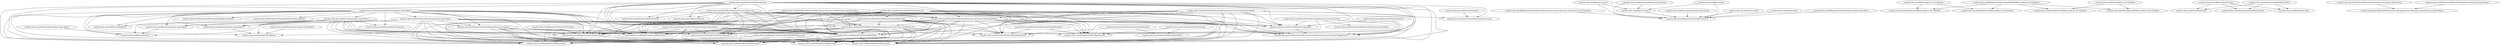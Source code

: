 digraph G {
  "org.jfree.data.time$Year#compareTo(java.lang.Object)" -> "org.jfree.data.time$Year#getYear()";
  "org.jfree.data.time$TimePeriodValues#getTimePeriod(int)" -> "org.jfree.data.time$TimePeriodValue#getPeriod()";
  "org.jfree.data.time$TimePeriodValues#getTimePeriod(int)" -> "org.jfree.data.time$TimePeriodValues#getDataItem(int)";
  "org.jfree.data.time$TimePeriodValues#recalculateBounds()" -> "org.jfree.data.time$Day#getLastMillisecond()";
  "org.jfree.data.time$TimePeriodValues#recalculateBounds()" -> "org.jfree.data.time$TimePeriodValue#getPeriod()";
  "org.jfree.data.time$TimePeriodValues#recalculateBounds()" -> "org.jfree.data.time$SimpleTimePeriod#getStart()";
  "org.jfree.data.time$TimePeriodValues#recalculateBounds()" -> "org.jfree.data.time$Year#getFirstMillisecond()";
  "org.jfree.data.time$TimePeriodValues#recalculateBounds()" -> "org.jfree.data.time$SimpleTimePeriod#getEnd()";
  "org.jfree.data.time$TimePeriodValues#recalculateBounds()" -> "org.jfree.data.time$RegularTimePeriod#getStart()";
  "org.jfree.data.time$TimePeriodValues#recalculateBounds()" -> "org.jfree.data.time$Day#getFirstMillisecond()";
  "org.jfree.data.time$TimePeriodValues#recalculateBounds()" -> "org.jfree.data.time$Year#getLastMillisecond()";
  "org.jfree.data.time$TimePeriodValues#recalculateBounds()" -> "org.jfree.data.time$RegularTimePeriod#getEnd()";
  "org.jfree.data.time$TimePeriodValues#recalculateBounds()" -> "org.jfree.data.time$TimePeriodValues#getDataItem(int)";
  "org.jfree.data.time$TimePeriodValues#recalculateBounds()" -> "org.jfree.data.time$TimePeriodValues#updateBounds(org.jfree.data.time.TimePeriod,int)";
  "org.jfree.data.time$RegularTimePeriod#getStart()" -> "org.jfree.data.time$Year#getFirstMillisecond()";
  "org.jfree.data.time$RegularTimePeriod#getStart()" -> "org.jfree.data.time$Day#getFirstMillisecond()";
  "org.jfree.data.time$RegularTimePeriod#getEnd()" -> "org.jfree.data.time$Day#getLastMillisecond()";
  "org.jfree.data.time$RegularTimePeriod#getEnd()" -> "org.jfree.data.time$Year#getLastMillisecond()";
  "org.jfree.data.time$TimePeriodValues#updateBounds(org.jfree.data.time.TimePeriod,int)" -> "org.jfree.data.time$Day#getLastMillisecond()";
  "org.jfree.data.time$TimePeriodValues#updateBounds(org.jfree.data.time.TimePeriod,int)" -> "org.jfree.data.time$TimePeriodValue#getPeriod()";
  "org.jfree.data.time$TimePeriodValues#updateBounds(org.jfree.data.time.TimePeriod,int)" -> "org.jfree.data.time$SimpleTimePeriod#getStart()";
  "org.jfree.data.time$TimePeriodValues#updateBounds(org.jfree.data.time.TimePeriod,int)" -> "org.jfree.data.time$Year#getFirstMillisecond()";
  "org.jfree.data.time$TimePeriodValues#updateBounds(org.jfree.data.time.TimePeriod,int)" -> "org.jfree.data.time$SimpleTimePeriod#getEnd()";
  "org.jfree.data.time$TimePeriodValues#updateBounds(org.jfree.data.time.TimePeriod,int)" -> "org.jfree.data.time$RegularTimePeriod#getStart()";
  "org.jfree.data.time$TimePeriodValues#updateBounds(org.jfree.data.time.TimePeriod,int)" -> "org.jfree.data.time$Day#getFirstMillisecond()";
  "org.jfree.data.time$TimePeriodValues#updateBounds(org.jfree.data.time.TimePeriod,int)" -> "org.jfree.data.time$Year#getLastMillisecond()";
  "org.jfree.data.time$TimePeriodValues#updateBounds(org.jfree.data.time.TimePeriod,int)" -> "org.jfree.data.time$RegularTimePeriod#getEnd()";
  "org.jfree.data.time$TimePeriodValues#updateBounds(org.jfree.data.time.TimePeriod,int)" -> "org.jfree.data.time$TimePeriodValues#getDataItem(int)";
  "org.jfree.data.time$TimePeriodValues#delete(int,int)" -> "org.jfree.data.time$Day#getLastMillisecond()";
  "org.jfree.data.time$TimePeriodValues#delete(int,int)" -> "org.jfree.data.time$TimePeriodValues#recalculateBounds()";
  "org.jfree.data.time$TimePeriodValues#delete(int,int)" -> "org.jfree.data.time$TimePeriodValue#getPeriod()";
  "org.jfree.data.time$TimePeriodValues#delete(int,int)" -> "org.jfree.data.general$Series#fireSeriesChanged()";
  "org.jfree.data.time$TimePeriodValues#delete(int,int)" -> "org.jfree.data.time$SimpleTimePeriod#getStart()";
  "org.jfree.data.time$TimePeriodValues#delete(int,int)" -> "org.jfree.data.time$Year#getFirstMillisecond()";
  "org.jfree.data.time$TimePeriodValues#delete(int,int)" -> "org.jfree.data.time$SimpleTimePeriod#getEnd()";
  "org.jfree.data.time$TimePeriodValues#delete(int,int)" -> "org.jfree.data.time$RegularTimePeriod#getStart()";
  "org.jfree.data.time$TimePeriodValues#delete(int,int)" -> "org.jfree.data.general$Series#notifyListeners(org.jfree.data.general.SeriesChangeEvent)";
  "org.jfree.data.time$TimePeriodValues#delete(int,int)" -> "org.jfree.data.time$Day#getFirstMillisecond()";
  "org.jfree.data.time$TimePeriodValues#delete(int,int)" -> "org.jfree.data.time$Year#getLastMillisecond()";
  "org.jfree.data.time$TimePeriodValues#delete(int,int)" -> "org.jfree.data.time$RegularTimePeriod#getEnd()";
  "org.jfree.data.time$TimePeriodValues#delete(int,int)" -> "org.jfree.data.time$TimePeriodValues#getDataItem(int)";
  "org.jfree.data.time$TimePeriodValues#delete(int,int)" -> "org.jfree.data.time$TimePeriodValues#updateBounds(org.jfree.data.time.TimePeriod,int)";
  "org.jfree.data.general$Series#fireSeriesChanged()" -> "org.jfree.data.general$Series#notifyListeners(org.jfree.data.general.SeriesChangeEvent)";
  "org.jfree.data.time$TimePeriodValues#createCopy(int,int)" -> "org.jfree.data.time$Day#getLastMillisecond()";
  "org.jfree.data.time$TimePeriodValues#createCopy(int,int)" -> "org.jfree.data.time$TimePeriodValue#getPeriod()";
  "org.jfree.data.time$TimePeriodValues#createCopy(int,int)" -> "org.jfree.data.general$Series#fireSeriesChanged()";
  "org.jfree.data.time$TimePeriodValues#createCopy(int,int)" -> "org.jfree.data.time$SimpleTimePeriod#getStart()";
  "org.jfree.data.time$TimePeriodValues#createCopy(int,int)" -> "org.jfree.data.time$Year#getFirstMillisecond()";
  "org.jfree.data.time$TimePeriodValues#createCopy(int,int)" -> "org.jfree.data.time$SimpleTimePeriod#getEnd()";
  "org.jfree.data.time$TimePeriodValues#createCopy(int,int)" -> "org.jfree.data.time$RegularTimePeriod#getStart()";
  "org.jfree.data.time$TimePeriodValues#createCopy(int,int)" -> "org.jfree.data.time$TimePeriodValues#add(org.jfree.data.time.TimePeriodValue)";
  "org.jfree.data.time$TimePeriodValues#createCopy(int,int)" -> "org.jfree.data.general$Series#notifyListeners(org.jfree.data.general.SeriesChangeEvent)";
  "org.jfree.data.time$TimePeriodValues#createCopy(int,int)" -> "org.jfree.data.time$Day#getFirstMillisecond()";
  "org.jfree.data.time$TimePeriodValues#createCopy(int,int)" -> "org.jfree.data.time$Year#getLastMillisecond()";
  "org.jfree.data.time$TimePeriodValues#createCopy(int,int)" -> "org.jfree.data.time$TimePeriodValue#clone()";
  "org.jfree.data.time$TimePeriodValues#createCopy(int,int)" -> "org.jfree.data.general$Series#clone()";
  "org.jfree.data.time$TimePeriodValues#createCopy(int,int)" -> "org.jfree.data.time$RegularTimePeriod#getEnd()";
  "org.jfree.data.time$TimePeriodValues#createCopy(int,int)" -> "org.jfree.data.time$TimePeriodValues#getDataItem(int)";
  "org.jfree.data.time$TimePeriodValues#createCopy(int,int)" -> "org.jfree.data.time$TimePeriodValues#updateBounds(org.jfree.data.time.TimePeriod,int)";
  "org.jfree.data.time$TimePeriodValues#add(org.jfree.data.time.TimePeriodValue)" -> "org.jfree.data.time$Day#getLastMillisecond()";
  "org.jfree.data.time$TimePeriodValues#add(org.jfree.data.time.TimePeriodValue)" -> "org.jfree.data.time$TimePeriodValue#getPeriod()";
  "org.jfree.data.time$TimePeriodValues#add(org.jfree.data.time.TimePeriodValue)" -> "org.jfree.data.general$Series#fireSeriesChanged()";
  "org.jfree.data.time$TimePeriodValues#add(org.jfree.data.time.TimePeriodValue)" -> "org.jfree.data.time$SimpleTimePeriod#getStart()";
  "org.jfree.data.time$TimePeriodValues#add(org.jfree.data.time.TimePeriodValue)" -> "org.jfree.data.time$Year#getFirstMillisecond()";
  "org.jfree.data.time$TimePeriodValues#add(org.jfree.data.time.TimePeriodValue)" -> "org.jfree.data.time$SimpleTimePeriod#getEnd()";
  "org.jfree.data.time$TimePeriodValues#add(org.jfree.data.time.TimePeriodValue)" -> "org.jfree.data.time$RegularTimePeriod#getStart()";
  "org.jfree.data.time$TimePeriodValues#add(org.jfree.data.time.TimePeriodValue)" -> "org.jfree.data.general$Series#notifyListeners(org.jfree.data.general.SeriesChangeEvent)";
  "org.jfree.data.time$TimePeriodValues#add(org.jfree.data.time.TimePeriodValue)" -> "org.jfree.data.time$Day#getFirstMillisecond()";
  "org.jfree.data.time$TimePeriodValues#add(org.jfree.data.time.TimePeriodValue)" -> "org.jfree.data.time$Year#getLastMillisecond()";
  "org.jfree.data.time$TimePeriodValues#add(org.jfree.data.time.TimePeriodValue)" -> "org.jfree.data.time$RegularTimePeriod#getEnd()";
  "org.jfree.data.time$TimePeriodValues#add(org.jfree.data.time.TimePeriodValue)" -> "org.jfree.data.time$TimePeriodValues#getDataItem(int)";
  "org.jfree.data.time$TimePeriodValues#add(org.jfree.data.time.TimePeriodValue)" -> "org.jfree.data.time$TimePeriodValues#updateBounds(org.jfree.data.time.TimePeriod,int)";
  "org.jfree.data.time$Year#equals(java.lang.Object)" -> "org.jfree.data.time$Year#getYear()";
  "org.jfree.data.time$RegularTimePeriod#createInstance(java.lang.Class,java.util.Date,java.util.TimeZone)" -> "org.jfree.data.time$RegularTimePeriod#<clinit>()";
  "org.jfree.data.time$Day#peg(java.util.Calendar)" -> "org.jfree.data.time$Day#getLastMillisecond(java.util.Calendar)";
  "org.jfree.data.time$Day#peg(java.util.Calendar)" -> "org.jfree.data.time$Day#getFirstMillisecond(java.util.Calendar)";
  "org.jfree.data.time$Day#previous()" -> "org.jfree.data.time$Day#<clinit>()";
  "org.jfree.data.time$Day#previous()" -> "org.jfree.data.time$RegularTimePeriod#<clinit>()";
  "org.jfree.data.time$Day#<clinit>()" -> "org.jfree.data.time$RegularTimePeriod#<clinit>()";
  "org.jfree.data.time$SimpleTimePeriod#compareTo(java.lang.Object)" -> "org.jfree.data.time$Day#getLastMillisecond()";
  "org.jfree.data.time$SimpleTimePeriod#compareTo(java.lang.Object)" -> "org.jfree.data.time$SimpleTimePeriod#getStart()";
  "org.jfree.data.time$SimpleTimePeriod#compareTo(java.lang.Object)" -> "org.jfree.data.time$Year#getFirstMillisecond()";
  "org.jfree.data.time$SimpleTimePeriod#compareTo(java.lang.Object)" -> "org.jfree.data.time$SimpleTimePeriod#getEnd()";
  "org.jfree.data.time$SimpleTimePeriod#compareTo(java.lang.Object)" -> "org.jfree.data.time$RegularTimePeriod#getStart()";
  "org.jfree.data.time$SimpleTimePeriod#compareTo(java.lang.Object)" -> "org.jfree.data.time$Day#getFirstMillisecond()";
  "org.jfree.data.time$SimpleTimePeriod#compareTo(java.lang.Object)" -> "org.jfree.data.time$Year#getLastMillisecond()";
  "org.jfree.data.time$SimpleTimePeriod#compareTo(java.lang.Object)" -> "org.jfree.data.time$RegularTimePeriod#getEnd()";
  "org.jfree.data.time$RegularTimePeriod#toString()" -> "org.jfree.data.time$Year#getFirstMillisecond()";
  "org.jfree.data.time$RegularTimePeriod#toString()" -> "org.jfree.data.time$RegularTimePeriod#getStart()";
  "org.jfree.data.time$RegularTimePeriod#toString()" -> "org.jfree.data.time$Day#getFirstMillisecond()";
  "org.jfree.data.time$Day#parseDay(java.lang.String)" -> "org.jfree.data.time$Day#<clinit>()";
  "org.jfree.data.time$Day#parseDay(java.lang.String)" -> "org.jfree.data.time$RegularTimePeriod#<clinit>()";
  "org.jfree.data.time$TimePeriodValues#equals(java.lang.Object)" -> "org.jfree.data.time$Day#getLastMillisecond()";
  "org.jfree.data.time$TimePeriodValues#equals(java.lang.Object)" -> "org.jfree.data.time$TimePeriodValues#getRangeDescription()";
  "org.jfree.data.time$TimePeriodValues#equals(java.lang.Object)" -> "org.jfree.data.time$Year#equals(java.lang.Object)";
  "org.jfree.data.time$TimePeriodValues#equals(java.lang.Object)" -> "org.jfree.data.general$Series#getDescription()";
  "org.jfree.data.time$TimePeriodValues#equals(java.lang.Object)" -> "org.jfree.data.time$SimpleTimePeriod#getStart()";
  "org.jfree.data.time$TimePeriodValues#equals(java.lang.Object)" -> "org.jfree.data.time$TimePeriodValues#getDomainDescription()";
  "org.jfree.data.time$TimePeriodValues#equals(java.lang.Object)" -> "org.jfree.data.time$Year#getFirstMillisecond()";
  "org.jfree.data.time$TimePeriodValues#equals(java.lang.Object)" -> "org.jfree.data.time$SimpleTimePeriod#getEnd()";
  "org.jfree.data.time$TimePeriodValues#equals(java.lang.Object)" -> "org.jfree.data.time$SimpleTimePeriod#equals(java.lang.Object)";
  "org.jfree.data.time$TimePeriodValues#equals(java.lang.Object)" -> "org.jfree.data.time$RegularTimePeriod#getStart()";
  "org.jfree.data.time$TimePeriodValues#equals(java.lang.Object)" -> "org.jfree.data.time$TimePeriodValues#getItemCount()";
  "org.jfree.data.time$TimePeriodValues#equals(java.lang.Object)" -> "org.jfree.data.time$Day#equals(java.lang.Object)";
  "org.jfree.data.time$TimePeriodValues#equals(java.lang.Object)" -> "org.jfree.data.time$Day#getSerialDate()";
  "org.jfree.data.time$TimePeriodValues#equals(java.lang.Object)" -> "org.jfree.data.general$Series#getKey()";
  "org.jfree.data.time$TimePeriodValues#equals(java.lang.Object)" -> "org.jfree.data.time$Year#getYear()";
  "org.jfree.data.time$TimePeriodValues#equals(java.lang.Object)" -> "org.jfree.data.time$Day#getFirstMillisecond()";
  "org.jfree.data.time$TimePeriodValues#equals(java.lang.Object)" -> "org.jfree.data.time$Year#getLastMillisecond()";
  "org.jfree.data.time$TimePeriodValues#equals(java.lang.Object)" -> "org.jfree.data.general$Series#equals(java.lang.Object)";
  "org.jfree.data.time$TimePeriodValues#equals(java.lang.Object)" -> "org.jfree.data.time$TimePeriodValue#equals(java.lang.Object)";
  "org.jfree.data.time$TimePeriodValues#equals(java.lang.Object)" -> "org.jfree.data.time$RegularTimePeriod#getEnd()";
  "org.jfree.data.time$TimePeriodValues#equals(java.lang.Object)" -> "org.jfree.data.time$TimePeriodValues#getDataItem(int)";
  "org.jfree.data.time$SimpleTimePeriod#equals(java.lang.Object)" -> "org.jfree.data.time$Day#getLastMillisecond()";
  "org.jfree.data.time$SimpleTimePeriod#equals(java.lang.Object)" -> "org.jfree.data.time$SimpleTimePeriod#getStart()";
  "org.jfree.data.time$SimpleTimePeriod#equals(java.lang.Object)" -> "org.jfree.data.time$Year#getFirstMillisecond()";
  "org.jfree.data.time$SimpleTimePeriod#equals(java.lang.Object)" -> "org.jfree.data.time$SimpleTimePeriod#getEnd()";
  "org.jfree.data.time$SimpleTimePeriod#equals(java.lang.Object)" -> "org.jfree.data.time$RegularTimePeriod#getStart()";
  "org.jfree.data.time$SimpleTimePeriod#equals(java.lang.Object)" -> "org.jfree.data.time$Day#getFirstMillisecond()";
  "org.jfree.data.time$SimpleTimePeriod#equals(java.lang.Object)" -> "org.jfree.data.time$Year#getLastMillisecond()";
  "org.jfree.data.time$SimpleTimePeriod#equals(java.lang.Object)" -> "org.jfree.data.time$RegularTimePeriod#getEnd()";
  "org.jfree.data.time$Day#equals(java.lang.Object)" -> "org.jfree.data.time$Day#getSerialDate()";
  "org.jfree.data.general$Series#equals(java.lang.Object)" -> "org.jfree.data.time$Day#getLastMillisecond()";
  "org.jfree.data.general$Series#equals(java.lang.Object)" -> "org.jfree.data.time$Year#equals(java.lang.Object)";
  "org.jfree.data.general$Series#equals(java.lang.Object)" -> "org.jfree.data.general$Series#getDescription()";
  "org.jfree.data.general$Series#equals(java.lang.Object)" -> "org.jfree.data.time$SimpleTimePeriod#getStart()";
  "org.jfree.data.general$Series#equals(java.lang.Object)" -> "org.jfree.data.time$Year#getFirstMillisecond()";
  "org.jfree.data.general$Series#equals(java.lang.Object)" -> "org.jfree.data.time$SimpleTimePeriod#getEnd()";
  "org.jfree.data.general$Series#equals(java.lang.Object)" -> "org.jfree.data.time$SimpleTimePeriod#equals(java.lang.Object)";
  "org.jfree.data.general$Series#equals(java.lang.Object)" -> "org.jfree.data.time$RegularTimePeriod#getStart()";
  "org.jfree.data.general$Series#equals(java.lang.Object)" -> "org.jfree.data.time$Day#equals(java.lang.Object)";
  "org.jfree.data.general$Series#equals(java.lang.Object)" -> "org.jfree.data.time$Day#getSerialDate()";
  "org.jfree.data.general$Series#equals(java.lang.Object)" -> "org.jfree.data.general$Series#getKey()";
  "org.jfree.data.general$Series#equals(java.lang.Object)" -> "org.jfree.data.time$Year#getYear()";
  "org.jfree.data.general$Series#equals(java.lang.Object)" -> "org.jfree.data.time$Day#getFirstMillisecond()";
  "org.jfree.data.general$Series#equals(java.lang.Object)" -> "org.jfree.data.time$Year#getLastMillisecond()";
  "org.jfree.data.general$Series#equals(java.lang.Object)" -> "org.jfree.data.time$RegularTimePeriod#getEnd()";
  "org.jfree.data.time$TimePeriodValue#equals(java.lang.Object)" -> "org.jfree.data.time$Day#getLastMillisecond()";
  "org.jfree.data.time$TimePeriodValue#equals(java.lang.Object)" -> "org.jfree.data.time$Year#equals(java.lang.Object)";
  "org.jfree.data.time$TimePeriodValue#equals(java.lang.Object)" -> "org.jfree.data.time$SimpleTimePeriod#getStart()";
  "org.jfree.data.time$TimePeriodValue#equals(java.lang.Object)" -> "org.jfree.data.time$Year#getFirstMillisecond()";
  "org.jfree.data.time$TimePeriodValue#equals(java.lang.Object)" -> "org.jfree.data.time$SimpleTimePeriod#getEnd()";
  "org.jfree.data.time$TimePeriodValue#equals(java.lang.Object)" -> "org.jfree.data.time$SimpleTimePeriod#equals(java.lang.Object)";
  "org.jfree.data.time$TimePeriodValue#equals(java.lang.Object)" -> "org.jfree.data.time$RegularTimePeriod#getStart()";
  "org.jfree.data.time$TimePeriodValue#equals(java.lang.Object)" -> "org.jfree.data.time$Day#equals(java.lang.Object)";
  "org.jfree.data.time$TimePeriodValue#equals(java.lang.Object)" -> "org.jfree.data.time$Day#getSerialDate()";
  "org.jfree.data.time$TimePeriodValue#equals(java.lang.Object)" -> "org.jfree.data.time$Year#getYear()";
  "org.jfree.data.time$TimePeriodValue#equals(java.lang.Object)" -> "org.jfree.data.time$Day#getFirstMillisecond()";
  "org.jfree.data.time$TimePeriodValue#equals(java.lang.Object)" -> "org.jfree.data.time$Year#getLastMillisecond()";
  "org.jfree.data.time$TimePeriodValue#equals(java.lang.Object)" -> "org.jfree.data.time$RegularTimePeriod#getEnd()";
  "org.jfree.data.general$Series#hashCode()" -> "org.jfree.data.time$Year#hashCode()";
  "org.jfree.data.general$Series#hashCode()" -> "org.jfree.data.time$SimpleTimePeriod#hashCode()";
  "org.jfree.data.general$Series#hashCode()" -> "org.jfree.data.time$Day#hashCode()";
  "org.jfree.data.time$TimePeriodValues#getValue(int)" -> "org.jfree.data.time$TimePeriodValue#getValue()";
  "org.jfree.data.time$TimePeriodValues#getValue(int)" -> "org.jfree.data.time$TimePeriodValues#getDataItem(int)";
  "org.jfree.data.time$TimePeriodValues#clone()" -> "org.jfree.data.time$Day#getLastMillisecond()";
  "org.jfree.data.time$TimePeriodValues#clone()" -> "org.jfree.data.time$TimePeriodValues#createCopy(int,int)";
  "org.jfree.data.time$TimePeriodValues#clone()" -> "org.jfree.data.time$TimePeriodValue#getPeriod()";
  "org.jfree.data.time$TimePeriodValues#clone()" -> "org.jfree.data.general$Series#fireSeriesChanged()";
  "org.jfree.data.time$TimePeriodValues#clone()" -> "org.jfree.data.time$SimpleTimePeriod#getStart()";
  "org.jfree.data.time$TimePeriodValues#clone()" -> "org.jfree.data.time$Year#getFirstMillisecond()";
  "org.jfree.data.time$TimePeriodValues#clone()" -> "org.jfree.data.time$SimpleTimePeriod#getEnd()";
  "org.jfree.data.time$TimePeriodValues#clone()" -> "org.jfree.data.time$RegularTimePeriod#getStart()";
  "org.jfree.data.time$TimePeriodValues#clone()" -> "org.jfree.data.time$TimePeriodValues#getItemCount()";
  "org.jfree.data.time$TimePeriodValues#clone()" -> "org.jfree.data.time$TimePeriodValues#add(org.jfree.data.time.TimePeriodValue)";
  "org.jfree.data.time$TimePeriodValues#clone()" -> "org.jfree.data.general$Series#notifyListeners(org.jfree.data.general.SeriesChangeEvent)";
  "org.jfree.data.time$TimePeriodValues#clone()" -> "org.jfree.data.time$Day#getFirstMillisecond()";
  "org.jfree.data.time$TimePeriodValues#clone()" -> "org.jfree.data.time$Year#getLastMillisecond()";
  "org.jfree.data.time$TimePeriodValues#clone()" -> "org.jfree.data.time$TimePeriodValue#clone()";
  "org.jfree.data.time$TimePeriodValues#clone()" -> "org.jfree.data.general$Series#clone()";
  "org.jfree.data.time$TimePeriodValues#clone()" -> "org.jfree.data.time$RegularTimePeriod#getEnd()";
  "org.jfree.data.time$TimePeriodValues#clone()" -> "org.jfree.data.time$TimePeriodValues#getDataItem(int)";
  "org.jfree.data.time$TimePeriodValues#clone()" -> "org.jfree.data.time$TimePeriodValues#updateBounds(org.jfree.data.time.TimePeriod,int)";
  "org.jfree.data.time$TimePeriodValues#update(int,java.lang.Number)" -> "org.jfree.data.general$Series#fireSeriesChanged()";
  "org.jfree.data.time$TimePeriodValues#update(int,java.lang.Number)" -> "org.jfree.data.general$Series#notifyListeners(org.jfree.data.general.SeriesChangeEvent)";
  "org.jfree.data.time$TimePeriodValues#update(int,java.lang.Number)" -> "org.jfree.data.time$TimePeriodValue#setValue(java.lang.Number)";
  "org.jfree.data.time$TimePeriodValues#update(int,java.lang.Number)" -> "org.jfree.data.time$TimePeriodValues#getDataItem(int)";
  "org.jfree.data.time$RegularTimePeriod#getMiddleMillisecond()" -> "org.jfree.data.time$Day#getLastMillisecond()";
  "org.jfree.data.time$RegularTimePeriod#getMiddleMillisecond()" -> "org.jfree.data.time$Year#getFirstMillisecond()";
  "org.jfree.data.time$RegularTimePeriod#getMiddleMillisecond()" -> "org.jfree.data.time$Day#getFirstMillisecond()";
  "org.jfree.data.time$RegularTimePeriod#getMiddleMillisecond()" -> "org.jfree.data.time$Year#getLastMillisecond()";
  "org.jfree.data.time$Year#parseYear(java.lang.String)" -> "org.jfree.data.time$RegularTimePeriod#<clinit>()";
  "org.jfree.data.time$Day#next()" -> "org.jfree.data.time$Day#<clinit>()";
  "org.jfree.data.time$Day#next()" -> "org.jfree.data.time$RegularTimePeriod#<clinit>()";
  "org.jfree.data.time$TimePeriodValues#add(org.jfree.data.time.TimePeriod,java.lang.Number)" -> "org.jfree.data.time$Day#getLastMillisecond()";
  "org.jfree.data.time$TimePeriodValues#add(org.jfree.data.time.TimePeriod,java.lang.Number)" -> "org.jfree.data.time$TimePeriodValue#getPeriod()";
  "org.jfree.data.time$TimePeriodValues#add(org.jfree.data.time.TimePeriod,java.lang.Number)" -> "org.jfree.data.general$Series#fireSeriesChanged()";
  "org.jfree.data.time$TimePeriodValues#add(org.jfree.data.time.TimePeriod,java.lang.Number)" -> "org.jfree.data.time$SimpleTimePeriod#getStart()";
  "org.jfree.data.time$TimePeriodValues#add(org.jfree.data.time.TimePeriod,java.lang.Number)" -> "org.jfree.data.time$Year#getFirstMillisecond()";
  "org.jfree.data.time$TimePeriodValues#add(org.jfree.data.time.TimePeriod,java.lang.Number)" -> "org.jfree.data.time$SimpleTimePeriod#getEnd()";
  "org.jfree.data.time$TimePeriodValues#add(org.jfree.data.time.TimePeriod,java.lang.Number)" -> "org.jfree.data.time$RegularTimePeriod#getStart()";
  "org.jfree.data.time$TimePeriodValues#add(org.jfree.data.time.TimePeriod,java.lang.Number)" -> "org.jfree.data.time$TimePeriodValues#add(org.jfree.data.time.TimePeriodValue)";
  "org.jfree.data.time$TimePeriodValues#add(org.jfree.data.time.TimePeriod,java.lang.Number)" -> "org.jfree.data.general$Series#notifyListeners(org.jfree.data.general.SeriesChangeEvent)";
  "org.jfree.data.time$TimePeriodValues#add(org.jfree.data.time.TimePeriod,java.lang.Number)" -> "org.jfree.data.time$Day#getFirstMillisecond()";
  "org.jfree.data.time$TimePeriodValues#add(org.jfree.data.time.TimePeriod,java.lang.Number)" -> "org.jfree.data.time$Year#getLastMillisecond()";
  "org.jfree.data.time$TimePeriodValues#add(org.jfree.data.time.TimePeriod,java.lang.Number)" -> "org.jfree.data.time$RegularTimePeriod#getEnd()";
  "org.jfree.data.time$TimePeriodValues#add(org.jfree.data.time.TimePeriod,java.lang.Number)" -> "org.jfree.data.time$TimePeriodValues#getDataItem(int)";
  "org.jfree.data.time$TimePeriodValues#add(org.jfree.data.time.TimePeriod,java.lang.Number)" -> "org.jfree.data.time$TimePeriodValues#updateBounds(org.jfree.data.time.TimePeriod,int)";
  "org.jfree.data.time$TimePeriodValue#toString()" -> "org.jfree.data.time$TimePeriodValue#getPeriod()";
  "org.jfree.data.time$TimePeriodValue#toString()" -> "org.jfree.data.time$TimePeriodValue#getValue()";
  "org.jfree.data.time$TimePeriodValues#add(org.jfree.data.time.TimePeriod,double)" -> "org.jfree.data.time$Day#getLastMillisecond()";
  "org.jfree.data.time$TimePeriodValues#add(org.jfree.data.time.TimePeriod,double)" -> "org.jfree.data.time$TimePeriodValue#getPeriod()";
  "org.jfree.data.time$TimePeriodValues#add(org.jfree.data.time.TimePeriod,double)" -> "org.jfree.data.general$Series#fireSeriesChanged()";
  "org.jfree.data.time$TimePeriodValues#add(org.jfree.data.time.TimePeriod,double)" -> "org.jfree.data.time$SimpleTimePeriod#getStart()";
  "org.jfree.data.time$TimePeriodValues#add(org.jfree.data.time.TimePeriod,double)" -> "org.jfree.data.time$Year#getFirstMillisecond()";
  "org.jfree.data.time$TimePeriodValues#add(org.jfree.data.time.TimePeriod,double)" -> "org.jfree.data.time$SimpleTimePeriod#getEnd()";
  "org.jfree.data.time$TimePeriodValues#add(org.jfree.data.time.TimePeriod,double)" -> "org.jfree.data.time$RegularTimePeriod#getStart()";
  "org.jfree.data.time$TimePeriodValues#add(org.jfree.data.time.TimePeriod,double)" -> "org.jfree.data.time$TimePeriodValues#add(org.jfree.data.time.TimePeriodValue)";
  "org.jfree.data.time$TimePeriodValues#add(org.jfree.data.time.TimePeriod,double)" -> "org.jfree.data.general$Series#notifyListeners(org.jfree.data.general.SeriesChangeEvent)";
  "org.jfree.data.time$TimePeriodValues#add(org.jfree.data.time.TimePeriod,double)" -> "org.jfree.data.time$Day#getFirstMillisecond()";
  "org.jfree.data.time$TimePeriodValues#add(org.jfree.data.time.TimePeriod,double)" -> "org.jfree.data.time$Year#getLastMillisecond()";
  "org.jfree.data.time$TimePeriodValues#add(org.jfree.data.time.TimePeriod,double)" -> "org.jfree.data.time$RegularTimePeriod#getEnd()";
  "org.jfree.data.time$TimePeriodValues#add(org.jfree.data.time.TimePeriod,double)" -> "org.jfree.data.time$TimePeriodValues#getDataItem(int)";
  "org.jfree.data.time$TimePeriodValues#add(org.jfree.data.time.TimePeriod,double)" -> "org.jfree.data.time$TimePeriodValues#updateBounds(org.jfree.data.time.TimePeriod,int)";
  "org.jfree.data.general$Series#setNotify(boolean)" -> "org.jfree.data.general$Series#fireSeriesChanged()";
  "org.jfree.data.general$Series#setNotify(boolean)" -> "org.jfree.data.general$Series#notifyListeners(org.jfree.data.general.SeriesChangeEvent)";
  "org.jfree.data.time$TimePeriodValues#setDomainDescription(java.lang.String)" -> "org.jfree.data.general$Series#firePropertyChange(java.lang.String,java.lang.Object,java.lang.Object)";
  "org.jfree.data.general$Series#isEmpty()" -> "org.jfree.data.time$TimePeriodValues#getItemCount()";
  "org.jfree.data.time$Year#previous()" -> "org.jfree.data.time$RegularTimePeriod#<clinit>()";
  "org.jfree.data.time$Day#compareTo(java.lang.Object)" -> "org.jfree.data.time$Day#getSerialDate()";
  "org.jfree.data.time$TimePeriodValues#setRangeDescription(java.lang.String)" -> "org.jfree.data.general$Series#firePropertyChange(java.lang.String,java.lang.Object,java.lang.Object)";
  "org.jfree.data.time$TimePeriodValue#hashCode()" -> "org.jfree.data.time$Year#hashCode()";
  "org.jfree.data.time$TimePeriodValue#hashCode()" -> "org.jfree.data.time$SimpleTimePeriod#hashCode()";
  "org.jfree.data.time$TimePeriodValue#hashCode()" -> "org.jfree.data.time$Day#hashCode()";
  "org.jfree.data.time$Year#next()" -> "org.jfree.data.time$RegularTimePeriod#<clinit>()";
  "org.jfree.data.time$RegularTimePeriod#getMiddleMillisecond(java.util.Calendar)" -> "org.jfree.data.time$Year#getFirstMillisecond(java.util.Calendar)";
  "org.jfree.data.time$RegularTimePeriod#getMiddleMillisecond(java.util.Calendar)" -> "org.jfree.data.time$Year#getLastMillisecond(java.util.Calendar)";
  "org.jfree.data.time$RegularTimePeriod#getMiddleMillisecond(java.util.Calendar)" -> "org.jfree.data.time$Day#getLastMillisecond(java.util.Calendar)";
  "org.jfree.data.time$RegularTimePeriod#getMiddleMillisecond(java.util.Calendar)" -> "org.jfree.data.time$Day#getFirstMillisecond(java.util.Calendar)";
  "org.jfree.data.time$Year#peg(java.util.Calendar)" -> "org.jfree.data.time$Year#getFirstMillisecond(java.util.Calendar)";
  "org.jfree.data.time$Year#peg(java.util.Calendar)" -> "org.jfree.data.time$Year#getLastMillisecond(java.util.Calendar)";
  "org.jfree.data.time$RegularTimePeriod#downsize(java.lang.Class)" -> "org.jfree.data.time$RegularTimePeriod#<clinit>()";
}
